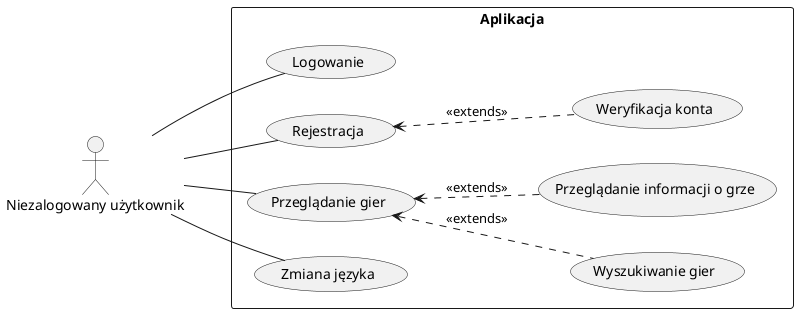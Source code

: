 @startuml

left to right direction

actor "Niezalogowany użytkownik" as Guest

rectangle "Aplikacja" {
    usecase "Logowanie" as UC1
    usecase "Rejestracja" as UC3
    usecase "Weryfikacja konta" as UC4
    usecase "Przeglądanie gier" as UC5
    usecase "Wyszukiwanie gier" as UC6
    usecase "Przeglądanie informacji o grze" as UC7
    usecase "Zmiana języka" as UC8

    Guest -- UC1
    Guest -- UC3
    Guest -- UC5
    Guest -- UC8

    UC3 <.. UC4 : <<extends>>
    UC5 <.. UC6 : <<extends>>
    UC5 <.. UC7 : <<extends>>
}

@enduml
